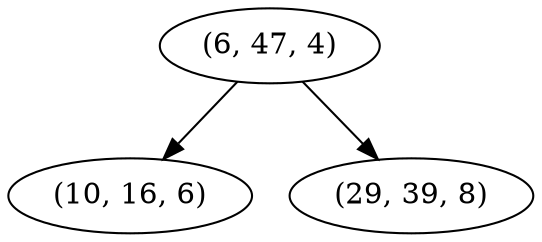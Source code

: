 digraph tree {
    "(6, 47, 4)";
    "(10, 16, 6)";
    "(29, 39, 8)";
    "(6, 47, 4)" -> "(10, 16, 6)";
    "(6, 47, 4)" -> "(29, 39, 8)";
}
